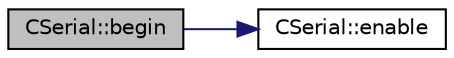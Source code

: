digraph "CSerial::begin"
{
  edge [fontname="Helvetica",fontsize="10",labelfontname="Helvetica",labelfontsize="10"];
  node [fontname="Helvetica",fontsize="10",shape=record];
  rankdir="LR";
  Node1 [label="CSerial::begin",height=0.2,width=0.4,color="black", fillcolor="grey75", style="filled" fontcolor="black"];
  Node1 -> Node2 [color="midnightblue",fontsize="10",style="solid",fontname="Helvetica"];
  Node2 [label="CSerial::enable",height=0.2,width=0.4,color="black", fillcolor="white", style="filled",URL="$d8/d1d/class_c_serial.html#aff7c822bada51065ad52542fb9515be6"];
}
